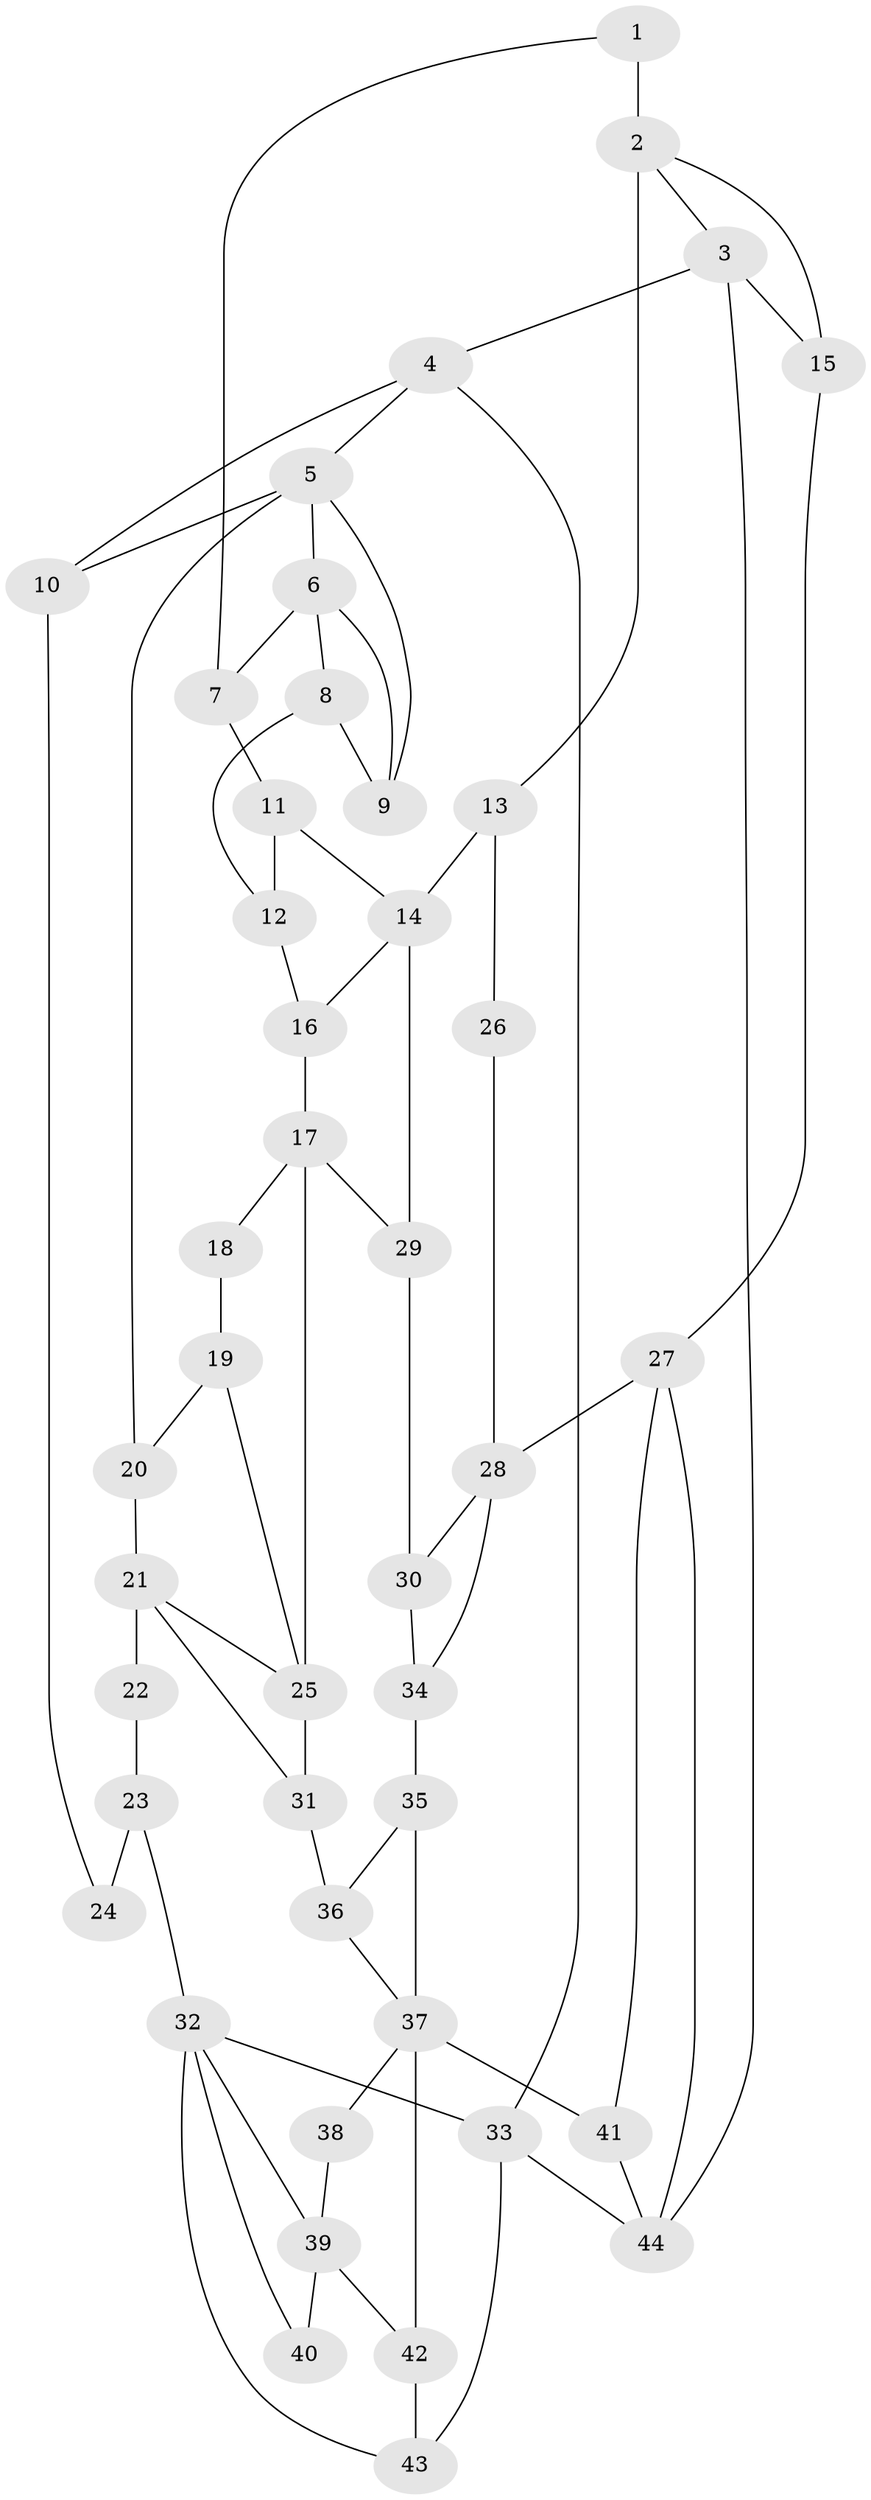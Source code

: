 // original degree distribution, {3: 0.022727272727272728, 4: 0.2159090909090909, 6: 0.19318181818181818, 5: 0.5681818181818182}
// Generated by graph-tools (version 1.1) at 2025/54/03/04/25 22:54:47]
// undirected, 44 vertices, 72 edges
graph export_dot {
  node [color=gray90,style=filled];
  1;
  2;
  3;
  4;
  5;
  6;
  7;
  8;
  9;
  10;
  11;
  12;
  13;
  14;
  15;
  16;
  17;
  18;
  19;
  20;
  21;
  22;
  23;
  24;
  25;
  26;
  27;
  28;
  29;
  30;
  31;
  32;
  33;
  34;
  35;
  36;
  37;
  38;
  39;
  40;
  41;
  42;
  43;
  44;
  1 -- 2 [weight=2.0];
  1 -- 7 [weight=1.0];
  2 -- 3 [weight=1.0];
  2 -- 13 [weight=2.0];
  2 -- 15 [weight=1.0];
  3 -- 4 [weight=1.0];
  3 -- 15 [weight=1.0];
  3 -- 44 [weight=1.0];
  4 -- 5 [weight=1.0];
  4 -- 10 [weight=1.0];
  4 -- 33 [weight=1.0];
  5 -- 6 [weight=1.0];
  5 -- 9 [weight=1.0];
  5 -- 10 [weight=1.0];
  5 -- 20 [weight=2.0];
  6 -- 7 [weight=1.0];
  6 -- 8 [weight=1.0];
  6 -- 9 [weight=1.0];
  7 -- 11 [weight=1.0];
  8 -- 9 [weight=1.0];
  8 -- 12 [weight=1.0];
  10 -- 24 [weight=1.0];
  11 -- 12 [weight=1.0];
  11 -- 14 [weight=1.0];
  12 -- 16 [weight=1.0];
  13 -- 14 [weight=2.0];
  13 -- 26 [weight=2.0];
  14 -- 16 [weight=1.0];
  14 -- 29 [weight=1.0];
  15 -- 27 [weight=1.0];
  16 -- 17 [weight=1.0];
  17 -- 18 [weight=2.0];
  17 -- 25 [weight=2.0];
  17 -- 29 [weight=1.0];
  18 -- 19 [weight=1.0];
  19 -- 20 [weight=1.0];
  19 -- 25 [weight=1.0];
  20 -- 21 [weight=1.0];
  21 -- 22 [weight=2.0];
  21 -- 25 [weight=1.0];
  21 -- 31 [weight=1.0];
  22 -- 23 [weight=2.0];
  23 -- 24 [weight=2.0];
  23 -- 32 [weight=2.0];
  25 -- 31 [weight=1.0];
  26 -- 28 [weight=2.0];
  27 -- 28 [weight=2.0];
  27 -- 41 [weight=2.0];
  27 -- 44 [weight=1.0];
  28 -- 30 [weight=1.0];
  28 -- 34 [weight=1.0];
  29 -- 30 [weight=1.0];
  30 -- 34 [weight=1.0];
  31 -- 36 [weight=1.0];
  32 -- 33 [weight=1.0];
  32 -- 39 [weight=1.0];
  32 -- 40 [weight=1.0];
  32 -- 43 [weight=1.0];
  33 -- 43 [weight=1.0];
  33 -- 44 [weight=1.0];
  34 -- 35 [weight=1.0];
  35 -- 36 [weight=1.0];
  35 -- 37 [weight=1.0];
  36 -- 37 [weight=1.0];
  37 -- 38 [weight=1.0];
  37 -- 41 [weight=2.0];
  37 -- 42 [weight=1.0];
  38 -- 39 [weight=2.0];
  39 -- 40 [weight=2.0];
  39 -- 42 [weight=1.0];
  41 -- 44 [weight=1.0];
  42 -- 43 [weight=1.0];
}
